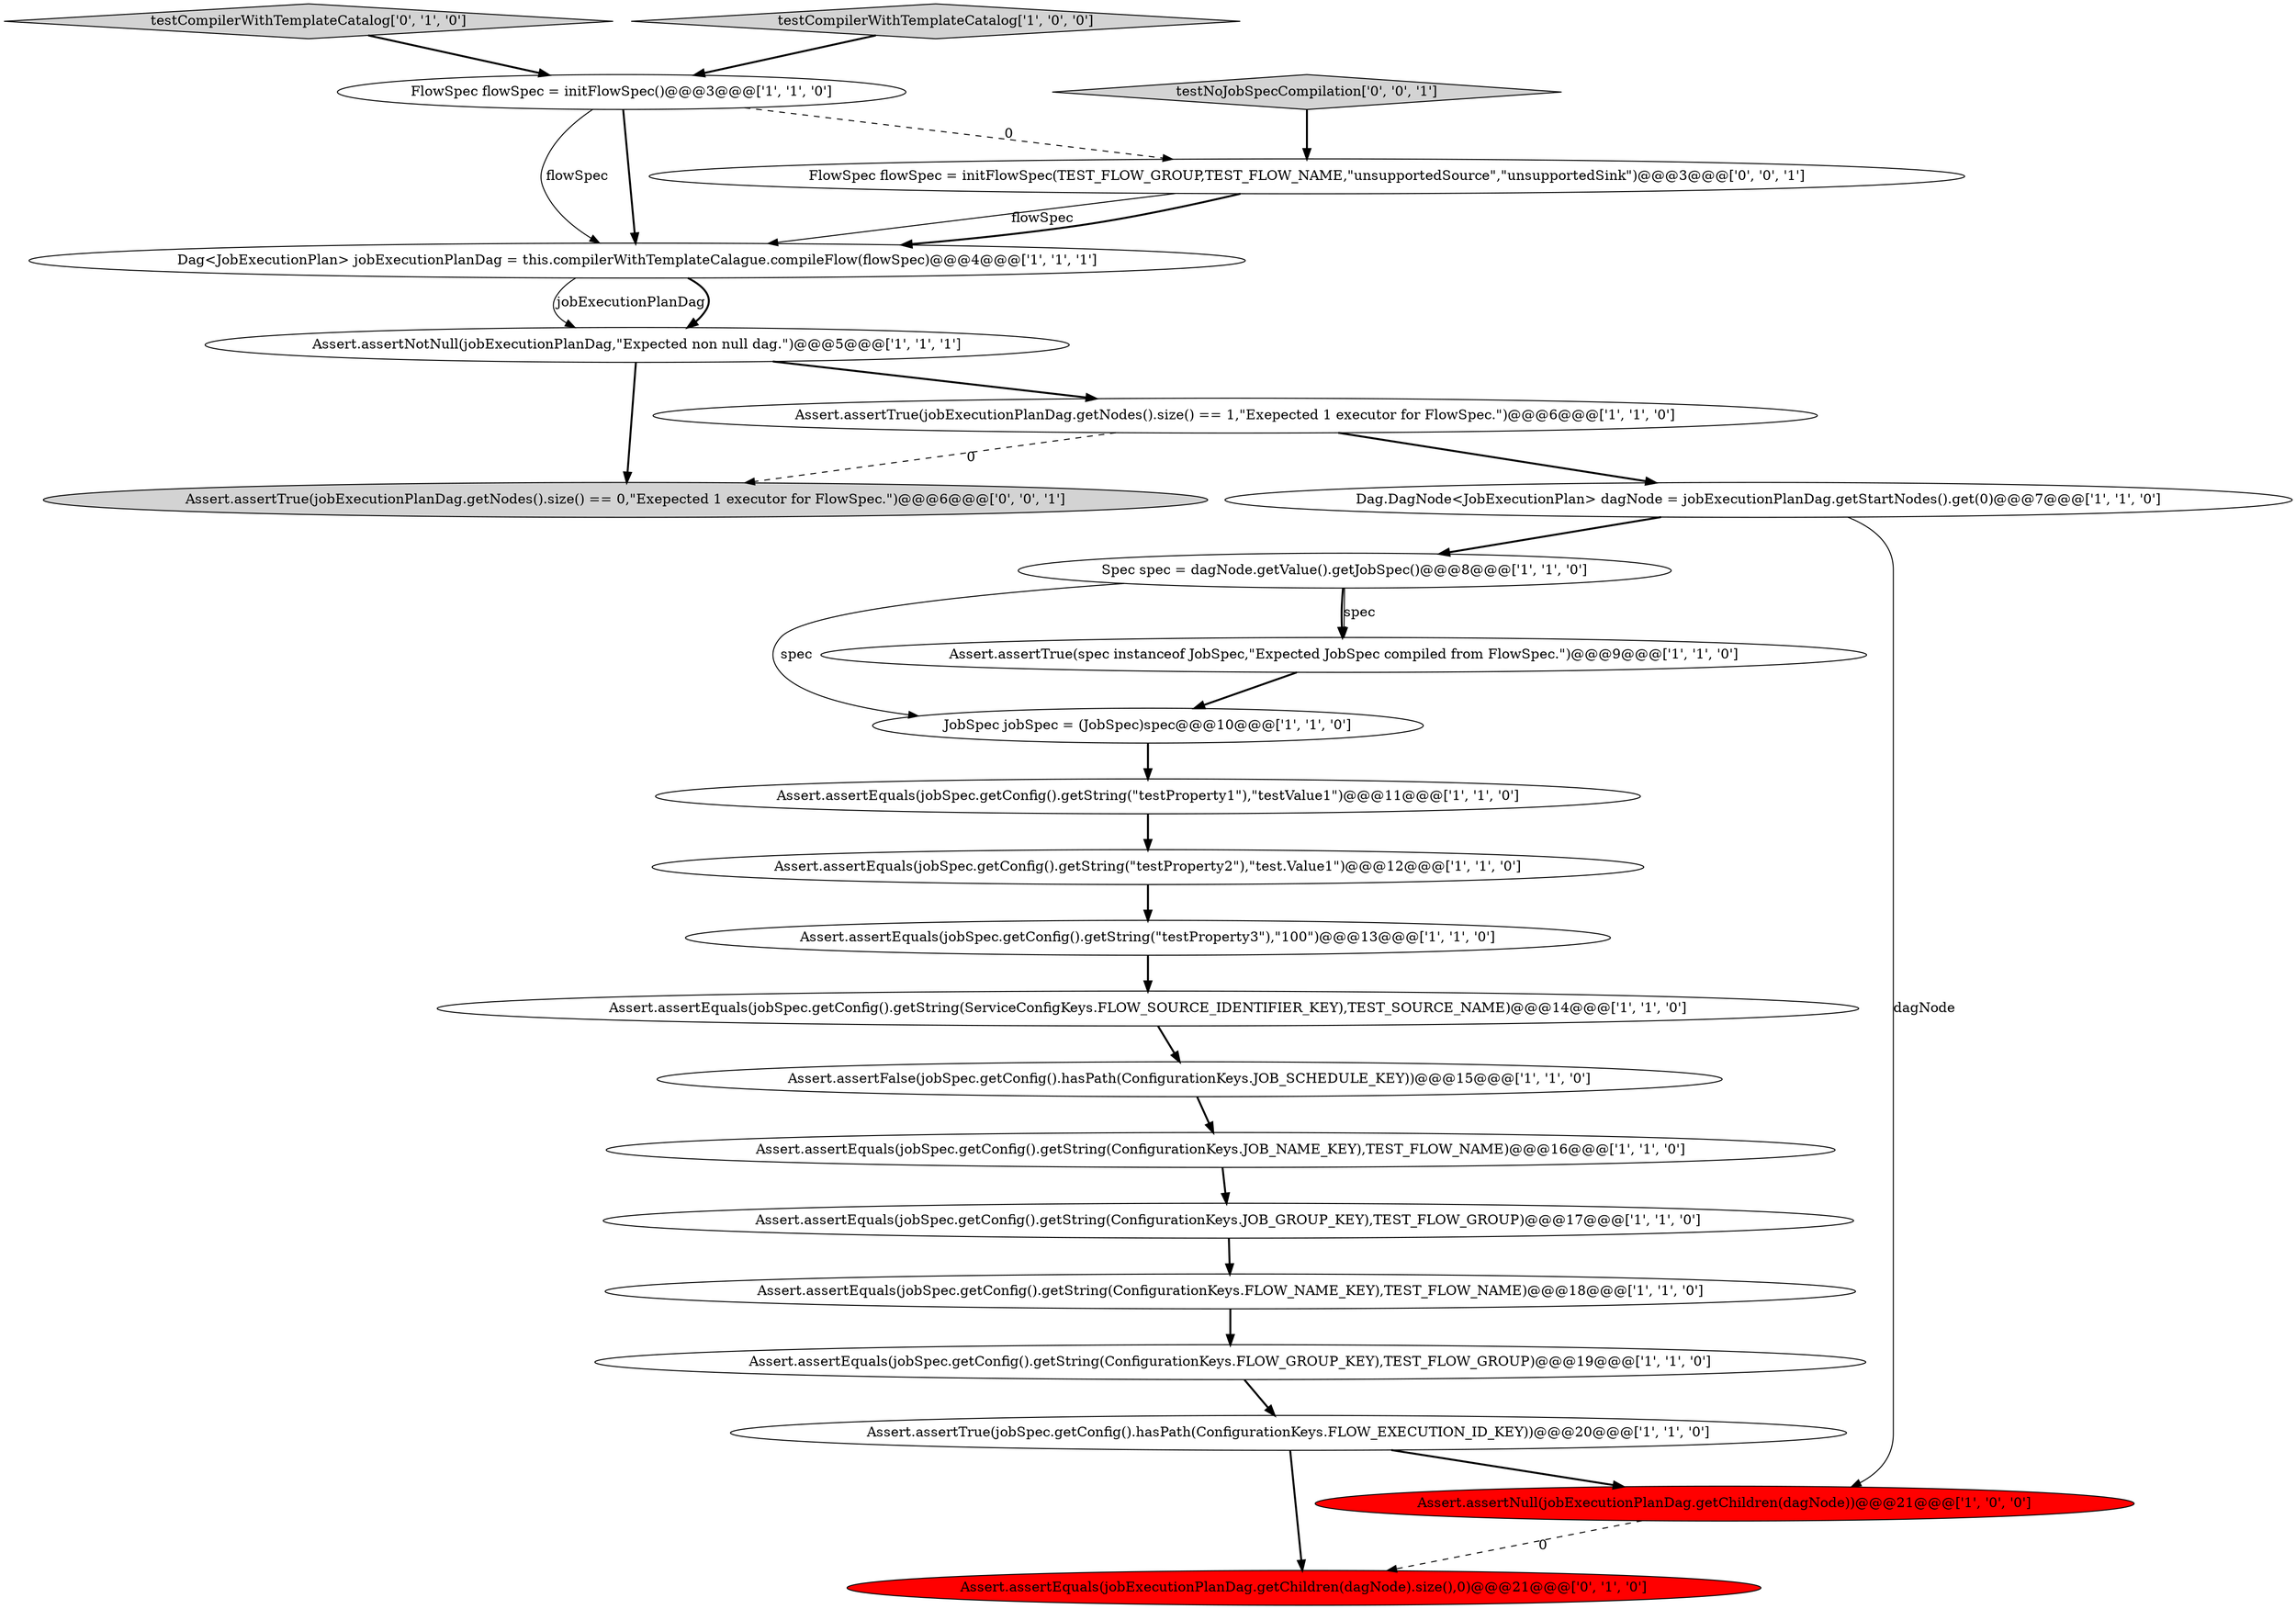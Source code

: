 digraph {
18 [style = filled, label = "Assert.assertNotNull(jobExecutionPlanDag,\"Expected non null dag.\")@@@5@@@['1', '1', '1']", fillcolor = white, shape = ellipse image = "AAA0AAABBB1BBB"];
3 [style = filled, label = "JobSpec jobSpec = (JobSpec)spec@@@10@@@['1', '1', '0']", fillcolor = white, shape = ellipse image = "AAA0AAABBB1BBB"];
8 [style = filled, label = "Assert.assertEquals(jobSpec.getConfig().getString(\"testProperty3\"),\"100\")@@@13@@@['1', '1', '0']", fillcolor = white, shape = ellipse image = "AAA0AAABBB1BBB"];
14 [style = filled, label = "Assert.assertEquals(jobSpec.getConfig().getString(ConfigurationKeys.JOB_GROUP_KEY),TEST_FLOW_GROUP)@@@17@@@['1', '1', '0']", fillcolor = white, shape = ellipse image = "AAA0AAABBB1BBB"];
12 [style = filled, label = "Assert.assertTrue(jobExecutionPlanDag.getNodes().size() == 1,\"Exepected 1 executor for FlowSpec.\")@@@6@@@['1', '1', '0']", fillcolor = white, shape = ellipse image = "AAA0AAABBB1BBB"];
17 [style = filled, label = "FlowSpec flowSpec = initFlowSpec()@@@3@@@['1', '1', '0']", fillcolor = white, shape = ellipse image = "AAA0AAABBB1BBB"];
11 [style = filled, label = "Assert.assertEquals(jobSpec.getConfig().getString(\"testProperty2\"),\"test.Value1\")@@@12@@@['1', '1', '0']", fillcolor = white, shape = ellipse image = "AAA0AAABBB1BBB"];
22 [style = filled, label = "Assert.assertTrue(jobExecutionPlanDag.getNodes().size() == 0,\"Exepected 1 executor for FlowSpec.\")@@@6@@@['0', '0', '1']", fillcolor = lightgray, shape = ellipse image = "AAA0AAABBB3BBB"];
5 [style = filled, label = "Assert.assertEquals(jobSpec.getConfig().getString(\"testProperty1\"),\"testValue1\")@@@11@@@['1', '1', '0']", fillcolor = white, shape = ellipse image = "AAA0AAABBB1BBB"];
7 [style = filled, label = "Spec spec = dagNode.getValue().getJobSpec()@@@8@@@['1', '1', '0']", fillcolor = white, shape = ellipse image = "AAA0AAABBB1BBB"];
15 [style = filled, label = "Assert.assertEquals(jobSpec.getConfig().getString(ConfigurationKeys.JOB_NAME_KEY),TEST_FLOW_NAME)@@@16@@@['1', '1', '0']", fillcolor = white, shape = ellipse image = "AAA0AAABBB1BBB"];
10 [style = filled, label = "Assert.assertTrue(jobSpec.getConfig().hasPath(ConfigurationKeys.FLOW_EXECUTION_ID_KEY))@@@20@@@['1', '1', '0']", fillcolor = white, shape = ellipse image = "AAA0AAABBB1BBB"];
19 [style = filled, label = "Assert.assertNull(jobExecutionPlanDag.getChildren(dagNode))@@@21@@@['1', '0', '0']", fillcolor = red, shape = ellipse image = "AAA1AAABBB1BBB"];
16 [style = filled, label = "Assert.assertEquals(jobSpec.getConfig().getString(ConfigurationKeys.FLOW_NAME_KEY),TEST_FLOW_NAME)@@@18@@@['1', '1', '0']", fillcolor = white, shape = ellipse image = "AAA0AAABBB1BBB"];
23 [style = filled, label = "FlowSpec flowSpec = initFlowSpec(TEST_FLOW_GROUP,TEST_FLOW_NAME,\"unsupportedSource\",\"unsupportedSink\")@@@3@@@['0', '0', '1']", fillcolor = white, shape = ellipse image = "AAA0AAABBB3BBB"];
6 [style = filled, label = "Assert.assertEquals(jobSpec.getConfig().getString(ConfigurationKeys.FLOW_GROUP_KEY),TEST_FLOW_GROUP)@@@19@@@['1', '1', '0']", fillcolor = white, shape = ellipse image = "AAA0AAABBB1BBB"];
13 [style = filled, label = "Assert.assertEquals(jobSpec.getConfig().getString(ServiceConfigKeys.FLOW_SOURCE_IDENTIFIER_KEY),TEST_SOURCE_NAME)@@@14@@@['1', '1', '0']", fillcolor = white, shape = ellipse image = "AAA0AAABBB1BBB"];
20 [style = filled, label = "testCompilerWithTemplateCatalog['0', '1', '0']", fillcolor = lightgray, shape = diamond image = "AAA0AAABBB2BBB"];
4 [style = filled, label = "Assert.assertTrue(spec instanceof JobSpec,\"Expected JobSpec compiled from FlowSpec.\")@@@9@@@['1', '1', '0']", fillcolor = white, shape = ellipse image = "AAA0AAABBB1BBB"];
0 [style = filled, label = "Dag<JobExecutionPlan> jobExecutionPlanDag = this.compilerWithTemplateCalague.compileFlow(flowSpec)@@@4@@@['1', '1', '1']", fillcolor = white, shape = ellipse image = "AAA0AAABBB1BBB"];
2 [style = filled, label = "Dag.DagNode<JobExecutionPlan> dagNode = jobExecutionPlanDag.getStartNodes().get(0)@@@7@@@['1', '1', '0']", fillcolor = white, shape = ellipse image = "AAA0AAABBB1BBB"];
21 [style = filled, label = "Assert.assertEquals(jobExecutionPlanDag.getChildren(dagNode).size(),0)@@@21@@@['0', '1', '0']", fillcolor = red, shape = ellipse image = "AAA1AAABBB2BBB"];
9 [style = filled, label = "testCompilerWithTemplateCatalog['1', '0', '0']", fillcolor = lightgray, shape = diamond image = "AAA0AAABBB1BBB"];
24 [style = filled, label = "testNoJobSpecCompilation['0', '0', '1']", fillcolor = lightgray, shape = diamond image = "AAA0AAABBB3BBB"];
1 [style = filled, label = "Assert.assertFalse(jobSpec.getConfig().hasPath(ConfigurationKeys.JOB_SCHEDULE_KEY))@@@15@@@['1', '1', '0']", fillcolor = white, shape = ellipse image = "AAA0AAABBB1BBB"];
23->0 [style = solid, label="flowSpec"];
14->16 [style = bold, label=""];
4->3 [style = bold, label=""];
20->17 [style = bold, label=""];
17->0 [style = solid, label="flowSpec"];
15->14 [style = bold, label=""];
0->18 [style = solid, label="jobExecutionPlanDag"];
1->15 [style = bold, label=""];
16->6 [style = bold, label=""];
10->19 [style = bold, label=""];
18->12 [style = bold, label=""];
9->17 [style = bold, label=""];
10->21 [style = bold, label=""];
7->4 [style = bold, label=""];
7->3 [style = solid, label="spec"];
23->0 [style = bold, label=""];
13->1 [style = bold, label=""];
12->2 [style = bold, label=""];
3->5 [style = bold, label=""];
18->22 [style = bold, label=""];
17->0 [style = bold, label=""];
19->21 [style = dashed, label="0"];
7->4 [style = solid, label="spec"];
6->10 [style = bold, label=""];
12->22 [style = dashed, label="0"];
11->8 [style = bold, label=""];
0->18 [style = bold, label=""];
5->11 [style = bold, label=""];
17->23 [style = dashed, label="0"];
2->7 [style = bold, label=""];
8->13 [style = bold, label=""];
2->19 [style = solid, label="dagNode"];
24->23 [style = bold, label=""];
}
